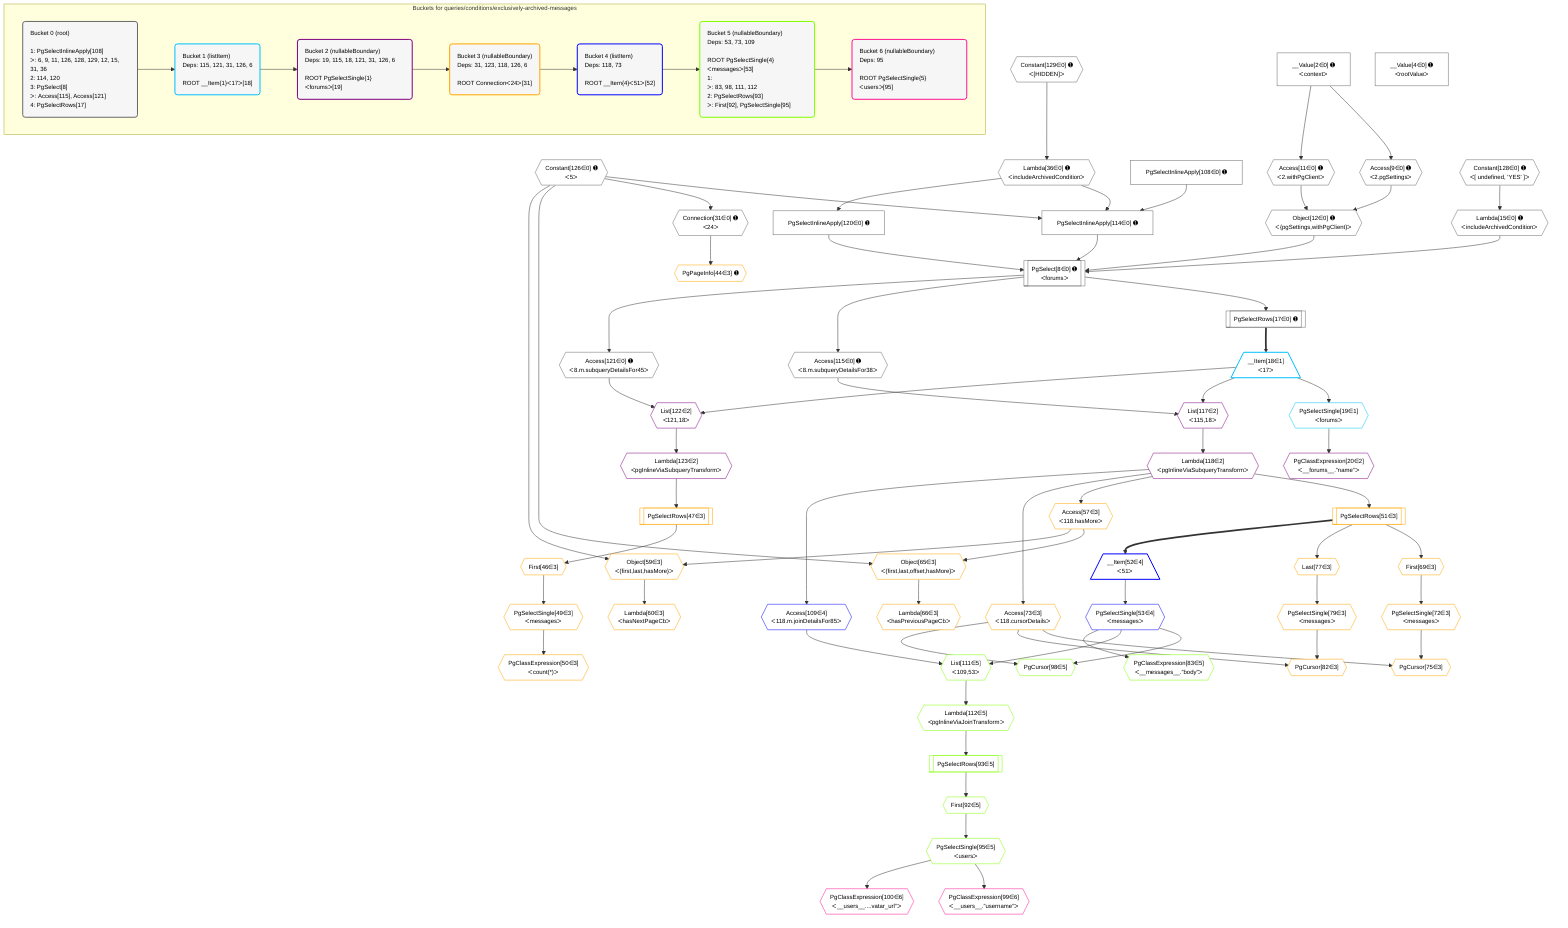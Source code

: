 %%{init: {'themeVariables': { 'fontSize': '12px'}}}%%
graph TD
    classDef path fill:#eee,stroke:#000,color:#000
    classDef plan fill:#fff,stroke-width:1px,color:#000
    classDef itemplan fill:#fff,stroke-width:2px,color:#000
    classDef unbatchedplan fill:#dff,stroke-width:1px,color:#000
    classDef sideeffectplan fill:#fcc,stroke-width:2px,color:#000
    classDef bucket fill:#f6f6f6,color:#000,stroke-width:2px,text-align:left

    subgraph "Buckets for queries/conditions/exclusively-archived-messages"
    Bucket0("Bucket 0 (root)<br /><br />1: PgSelectInlineApply[108]<br />ᐳ: 6, 9, 11, 126, 128, 129, 12, 15, 31, 36<br />2: 114, 120<br />3: PgSelect[8]<br />ᐳ: Access[115], Access[121]<br />4: PgSelectRows[17]"):::bucket
    Bucket1("Bucket 1 (listItem)<br />Deps: 115, 121, 31, 126, 6<br /><br />ROOT __Item{1}ᐸ17ᐳ[18]"):::bucket
    Bucket2("Bucket 2 (nullableBoundary)<br />Deps: 19, 115, 18, 121, 31, 126, 6<br /><br />ROOT PgSelectSingle{1}ᐸforumsᐳ[19]"):::bucket
    Bucket3("Bucket 3 (nullableBoundary)<br />Deps: 31, 123, 118, 126, 6<br /><br />ROOT Connectionᐸ24ᐳ[31]"):::bucket
    Bucket4("Bucket 4 (listItem)<br />Deps: 118, 73<br /><br />ROOT __Item{4}ᐸ51ᐳ[52]"):::bucket
    Bucket5("Bucket 5 (nullableBoundary)<br />Deps: 53, 73, 109<br /><br />ROOT PgSelectSingle{4}ᐸmessagesᐳ[53]<br />1: <br />ᐳ: 83, 98, 111, 112<br />2: PgSelectRows[93]<br />ᐳ: First[92], PgSelectSingle[95]"):::bucket
    Bucket6("Bucket 6 (nullableBoundary)<br />Deps: 95<br /><br />ROOT PgSelectSingle{5}ᐸusersᐳ[95]"):::bucket
    end
    Bucket0 --> Bucket1
    Bucket1 --> Bucket2
    Bucket2 --> Bucket3
    Bucket3 --> Bucket4
    Bucket4 --> Bucket5
    Bucket5 --> Bucket6

    %% plan dependencies
    PgSelect8[["PgSelect[8∈0] ➊<br />ᐸforumsᐳ"]]:::plan
    Object12{{"Object[12∈0] ➊<br />ᐸ{pgSettings,withPgClient}ᐳ"}}:::plan
    Lambda15{{"Lambda[15∈0] ➊<br />ᐸincludeArchivedConditionᐳ"}}:::plan
    PgSelectInlineApply114["PgSelectInlineApply[114∈0] ➊"]:::plan
    PgSelectInlineApply120["PgSelectInlineApply[120∈0] ➊"]:::plan
    Object12 & Lambda15 & PgSelectInlineApply114 & PgSelectInlineApply120 --> PgSelect8
    Constant126{{"Constant[126∈0] ➊<br />ᐸ5ᐳ"}}:::plan
    Lambda36{{"Lambda[36∈0] ➊<br />ᐸincludeArchivedConditionᐳ"}}:::plan
    PgSelectInlineApply108["PgSelectInlineApply[108∈0] ➊"]:::plan
    Constant126 & Lambda36 & PgSelectInlineApply108 --> PgSelectInlineApply114
    Access9{{"Access[9∈0] ➊<br />ᐸ2.pgSettingsᐳ"}}:::plan
    Access11{{"Access[11∈0] ➊<br />ᐸ2.withPgClientᐳ"}}:::plan
    Access9 & Access11 --> Object12
    __Value2["__Value[2∈0] ➊<br />ᐸcontextᐳ"]:::plan
    __Value2 --> Access9
    __Value2 --> Access11
    Constant128{{"Constant[128∈0] ➊<br />ᐸ[ undefined, 'YES' ]ᐳ"}}:::plan
    Constant128 --> Lambda15
    PgSelectRows17[["PgSelectRows[17∈0] ➊"]]:::plan
    PgSelect8 --> PgSelectRows17
    Connection31{{"Connection[31∈0] ➊<br />ᐸ24ᐳ"}}:::plan
    Constant126 --> Connection31
    Constant129{{"Constant[129∈0] ➊<br />ᐸ[HIDDEN]ᐳ"}}:::plan
    Constant129 --> Lambda36
    Access115{{"Access[115∈0] ➊<br />ᐸ8.m.subqueryDetailsFor38ᐳ"}}:::plan
    PgSelect8 --> Access115
    Lambda36 --> PgSelectInlineApply120
    Access121{{"Access[121∈0] ➊<br />ᐸ8.m.subqueryDetailsFor45ᐳ"}}:::plan
    PgSelect8 --> Access121
    __Value4["__Value[4∈0] ➊<br />ᐸrootValueᐳ"]:::plan
    __Item18[/"__Item[18∈1]<br />ᐸ17ᐳ"\]:::itemplan
    PgSelectRows17 ==> __Item18
    PgSelectSingle19{{"PgSelectSingle[19∈1]<br />ᐸforumsᐳ"}}:::plan
    __Item18 --> PgSelectSingle19
    List117{{"List[117∈2]<br />ᐸ115,18ᐳ"}}:::plan
    Access115 & __Item18 --> List117
    List122{{"List[122∈2]<br />ᐸ121,18ᐳ"}}:::plan
    Access121 & __Item18 --> List122
    PgClassExpression20{{"PgClassExpression[20∈2]<br />ᐸ__forums__.”name”ᐳ"}}:::plan
    PgSelectSingle19 --> PgClassExpression20
    Lambda118{{"Lambda[118∈2]<br />ᐸpgInlineViaSubqueryTransformᐳ"}}:::plan
    List117 --> Lambda118
    Lambda123{{"Lambda[123∈2]<br />ᐸpgInlineViaSubqueryTransformᐳ"}}:::plan
    List122 --> Lambda123
    Object65{{"Object[65∈3]<br />ᐸ{first,last,offset,hasMore}ᐳ"}}:::plan
    Access57{{"Access[57∈3]<br />ᐸ118.hasMoreᐳ"}}:::plan
    Constant126 & Access57 --> Object65
    Object59{{"Object[59∈3]<br />ᐸ{first,last,hasMore}ᐳ"}}:::plan
    Constant126 & Access57 --> Object59
    PgCursor75{{"PgCursor[75∈3]"}}:::plan
    PgSelectSingle72{{"PgSelectSingle[72∈3]<br />ᐸmessagesᐳ"}}:::plan
    Access73{{"Access[73∈3]<br />ᐸ118.cursorDetailsᐳ"}}:::plan
    PgSelectSingle72 & Access73 --> PgCursor75
    PgCursor82{{"PgCursor[82∈3]"}}:::plan
    PgSelectSingle79{{"PgSelectSingle[79∈3]<br />ᐸmessagesᐳ"}}:::plan
    PgSelectSingle79 & Access73 --> PgCursor82
    PgPageInfo44{{"PgPageInfo[44∈3] ➊"}}:::plan
    Connection31 --> PgPageInfo44
    First46{{"First[46∈3]"}}:::plan
    PgSelectRows47[["PgSelectRows[47∈3]"]]:::plan
    PgSelectRows47 --> First46
    Lambda123 --> PgSelectRows47
    PgSelectSingle49{{"PgSelectSingle[49∈3]<br />ᐸmessagesᐳ"}}:::plan
    First46 --> PgSelectSingle49
    PgClassExpression50{{"PgClassExpression[50∈3]<br />ᐸcount(*)ᐳ"}}:::plan
    PgSelectSingle49 --> PgClassExpression50
    PgSelectRows51[["PgSelectRows[51∈3]"]]:::plan
    Lambda118 --> PgSelectRows51
    Lambda118 --> Access57
    Lambda60{{"Lambda[60∈3]<br />ᐸhasNextPageCbᐳ"}}:::plan
    Object59 --> Lambda60
    Lambda66{{"Lambda[66∈3]<br />ᐸhasPreviousPageCbᐳ"}}:::plan
    Object65 --> Lambda66
    First69{{"First[69∈3]"}}:::plan
    PgSelectRows51 --> First69
    First69 --> PgSelectSingle72
    Lambda118 --> Access73
    Last77{{"Last[77∈3]"}}:::plan
    PgSelectRows51 --> Last77
    Last77 --> PgSelectSingle79
    __Item52[/"__Item[52∈4]<br />ᐸ51ᐳ"\]:::itemplan
    PgSelectRows51 ==> __Item52
    PgSelectSingle53{{"PgSelectSingle[53∈4]<br />ᐸmessagesᐳ"}}:::plan
    __Item52 --> PgSelectSingle53
    Access109{{"Access[109∈4]<br />ᐸ118.m.joinDetailsFor85ᐳ"}}:::plan
    Lambda118 --> Access109
    PgCursor98{{"PgCursor[98∈5]"}}:::plan
    PgSelectSingle53 & Access73 --> PgCursor98
    List111{{"List[111∈5]<br />ᐸ109,53ᐳ"}}:::plan
    Access109 & PgSelectSingle53 --> List111
    PgClassExpression83{{"PgClassExpression[83∈5]<br />ᐸ__messages__.”body”ᐳ"}}:::plan
    PgSelectSingle53 --> PgClassExpression83
    First92{{"First[92∈5]"}}:::plan
    PgSelectRows93[["PgSelectRows[93∈5]"]]:::plan
    PgSelectRows93 --> First92
    Lambda112{{"Lambda[112∈5]<br />ᐸpgInlineViaJoinTransformᐳ"}}:::plan
    Lambda112 --> PgSelectRows93
    PgSelectSingle95{{"PgSelectSingle[95∈5]<br />ᐸusersᐳ"}}:::plan
    First92 --> PgSelectSingle95
    List111 --> Lambda112
    PgClassExpression99{{"PgClassExpression[99∈6]<br />ᐸ__users__.”username”ᐳ"}}:::plan
    PgSelectSingle95 --> PgClassExpression99
    PgClassExpression100{{"PgClassExpression[100∈6]<br />ᐸ__users__....vatar_url”ᐳ"}}:::plan
    PgSelectSingle95 --> PgClassExpression100

    %% define steps
    classDef bucket0 stroke:#696969
    class Bucket0,__Value2,__Value4,PgSelect8,Access9,Access11,Object12,Lambda15,PgSelectRows17,Connection31,Lambda36,PgSelectInlineApply108,PgSelectInlineApply114,Access115,PgSelectInlineApply120,Access121,Constant126,Constant128,Constant129 bucket0
    classDef bucket1 stroke:#00bfff
    class Bucket1,__Item18,PgSelectSingle19 bucket1
    classDef bucket2 stroke:#7f007f
    class Bucket2,PgClassExpression20,List117,Lambda118,List122,Lambda123 bucket2
    classDef bucket3 stroke:#ffa500
    class Bucket3,PgPageInfo44,First46,PgSelectRows47,PgSelectSingle49,PgClassExpression50,PgSelectRows51,Access57,Object59,Lambda60,Object65,Lambda66,First69,PgSelectSingle72,Access73,PgCursor75,Last77,PgSelectSingle79,PgCursor82 bucket3
    classDef bucket4 stroke:#0000ff
    class Bucket4,__Item52,PgSelectSingle53,Access109 bucket4
    classDef bucket5 stroke:#7fff00
    class Bucket5,PgClassExpression83,First92,PgSelectRows93,PgSelectSingle95,PgCursor98,List111,Lambda112 bucket5
    classDef bucket6 stroke:#ff1493
    class Bucket6,PgClassExpression99,PgClassExpression100 bucket6